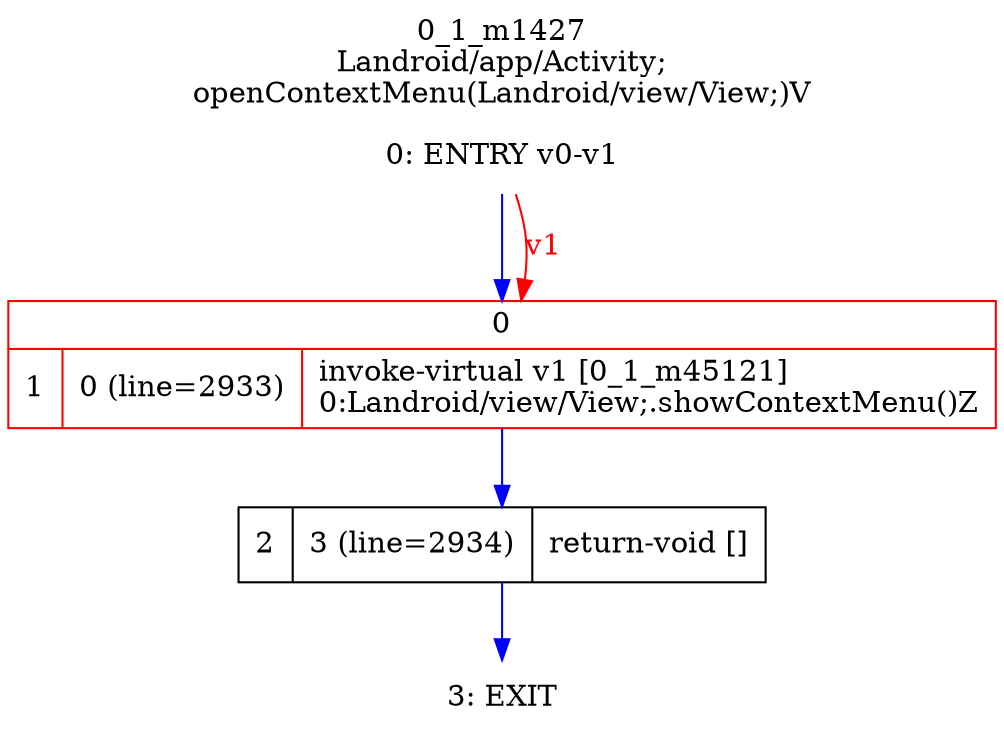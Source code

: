 digraph G {
rankdir=UD;
labelloc=t;
label="0_1_m1427\nLandroid/app/Activity;
openContextMenu(Landroid/view/View;)V";
0[label="0: ENTRY v0-v1",shape=plaintext];
1[label="{0|{1|0 (line=2933)|invoke-virtual v1 [0_1_m45121]\l0:Landroid/view/View;.showContextMenu()Z\l}}",shape=record,URL="0_1_m45121.dot", color=red];
2[label="2|3 (line=2934)|return-void []\l",shape=record];
3[label="3: EXIT",shape=plaintext];
0->1 [color=blue, fontcolor=blue,weight=100, taillabel=""];
1->2 [color=blue, fontcolor=blue,weight=100, taillabel=""];
2->3 [color=blue, fontcolor=blue,weight=100, taillabel=""];
0->1 [color=red, fontcolor=red, label="v1"];
}
